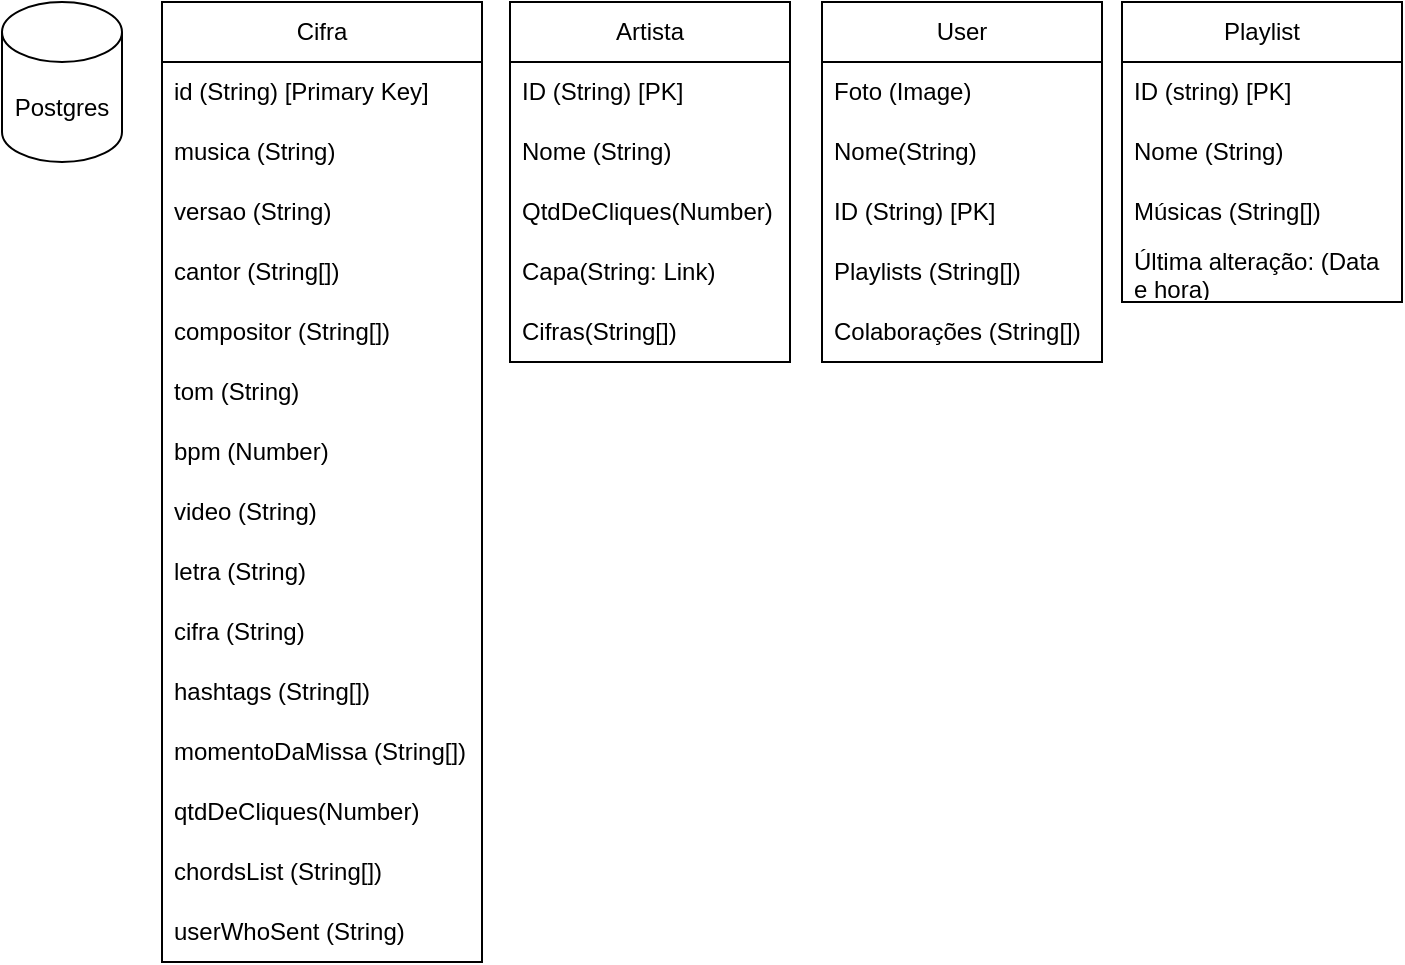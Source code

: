 <mxfile>
    <diagram name="Página-1" id="KAvhJZG7qQ8N-uu_cvAz">
        <mxGraphModel dx="263" dy="563" grid="1" gridSize="10" guides="1" tooltips="1" connect="1" arrows="1" fold="1" page="1" pageScale="1" pageWidth="827" pageHeight="1169" math="0" shadow="0">
            <root>
                <mxCell id="0"/>
                <mxCell id="1" parent="0"/>
                <mxCell id="r4SKTvl0sljqAjaJuwJ4-2" value="Cifra" style="swimlane;fontStyle=0;childLayout=stackLayout;horizontal=1;startSize=30;horizontalStack=0;resizeParent=1;resizeParentMax=0;resizeLast=0;collapsible=1;marginBottom=0;whiteSpace=wrap;html=1;" parent="1" vertex="1">
                    <mxGeometry x="170" y="120" width="160" height="480" as="geometry"/>
                </mxCell>
                <mxCell id="r4SKTvl0sljqAjaJuwJ4-3" value="id (String) [Primary Key]" style="text;strokeColor=none;fillColor=none;align=left;verticalAlign=middle;spacingLeft=4;spacingRight=4;overflow=hidden;points=[[0,0.5],[1,0.5]];portConstraint=eastwest;rotatable=0;whiteSpace=wrap;html=1;" parent="r4SKTvl0sljqAjaJuwJ4-2" vertex="1">
                    <mxGeometry y="30" width="160" height="30" as="geometry"/>
                </mxCell>
                <mxCell id="r4SKTvl0sljqAjaJuwJ4-9" value="musica (String)" style="text;strokeColor=none;fillColor=none;align=left;verticalAlign=middle;spacingLeft=4;spacingRight=4;overflow=hidden;points=[[0,0.5],[1,0.5]];portConstraint=eastwest;rotatable=0;whiteSpace=wrap;html=1;" parent="r4SKTvl0sljqAjaJuwJ4-2" vertex="1">
                    <mxGeometry y="60" width="160" height="30" as="geometry"/>
                </mxCell>
                <mxCell id="3" value="versao (String)" style="text;strokeColor=none;fillColor=none;align=left;verticalAlign=middle;spacingLeft=4;spacingRight=4;overflow=hidden;points=[[0,0.5],[1,0.5]];portConstraint=eastwest;rotatable=0;whiteSpace=wrap;html=1;" parent="r4SKTvl0sljqAjaJuwJ4-2" vertex="1">
                    <mxGeometry y="90" width="160" height="30" as="geometry"/>
                </mxCell>
                <mxCell id="r4SKTvl0sljqAjaJuwJ4-4" value="cantor (String[])" style="text;strokeColor=none;fillColor=none;align=left;verticalAlign=middle;spacingLeft=4;spacingRight=4;overflow=hidden;points=[[0,0.5],[1,0.5]];portConstraint=eastwest;rotatable=0;whiteSpace=wrap;html=1;" parent="r4SKTvl0sljqAjaJuwJ4-2" vertex="1">
                    <mxGeometry y="120" width="160" height="30" as="geometry"/>
                </mxCell>
                <mxCell id="2" value="compositor (String[])" style="text;strokeColor=none;fillColor=none;align=left;verticalAlign=middle;spacingLeft=4;spacingRight=4;overflow=hidden;points=[[0,0.5],[1,0.5]];portConstraint=eastwest;rotatable=0;whiteSpace=wrap;html=1;" parent="r4SKTvl0sljqAjaJuwJ4-2" vertex="1">
                    <mxGeometry y="150" width="160" height="30" as="geometry"/>
                </mxCell>
                <mxCell id="r4SKTvl0sljqAjaJuwJ4-7" value="tom (String)" style="text;strokeColor=none;fillColor=none;align=left;verticalAlign=middle;spacingLeft=4;spacingRight=4;overflow=hidden;points=[[0,0.5],[1,0.5]];portConstraint=eastwest;rotatable=0;whiteSpace=wrap;html=1;" parent="r4SKTvl0sljqAjaJuwJ4-2" vertex="1">
                    <mxGeometry y="180" width="160" height="30" as="geometry"/>
                </mxCell>
                <mxCell id="r4SKTvl0sljqAjaJuwJ4-12" value="bpm (Number)" style="text;strokeColor=none;fillColor=none;align=left;verticalAlign=middle;spacingLeft=4;spacingRight=4;overflow=hidden;points=[[0,0.5],[1,0.5]];portConstraint=eastwest;rotatable=0;whiteSpace=wrap;html=1;" parent="r4SKTvl0sljqAjaJuwJ4-2" vertex="1">
                    <mxGeometry y="210" width="160" height="30" as="geometry"/>
                </mxCell>
                <mxCell id="r4SKTvl0sljqAjaJuwJ4-11" value="video (String)" style="text;strokeColor=none;fillColor=none;align=left;verticalAlign=middle;spacingLeft=4;spacingRight=4;overflow=hidden;points=[[0,0.5],[1,0.5]];portConstraint=eastwest;rotatable=0;whiteSpace=wrap;html=1;" parent="r4SKTvl0sljqAjaJuwJ4-2" vertex="1">
                    <mxGeometry y="240" width="160" height="30" as="geometry"/>
                </mxCell>
                <mxCell id="5" value="letra (String)" style="text;strokeColor=none;fillColor=none;align=left;verticalAlign=middle;spacingLeft=4;spacingRight=4;overflow=hidden;points=[[0,0.5],[1,0.5]];portConstraint=eastwest;rotatable=0;whiteSpace=wrap;html=1;" parent="r4SKTvl0sljqAjaJuwJ4-2" vertex="1">
                    <mxGeometry y="270" width="160" height="30" as="geometry"/>
                </mxCell>
                <mxCell id="r4SKTvl0sljqAjaJuwJ4-8" value="cifra (String)" style="text;strokeColor=none;fillColor=none;align=left;verticalAlign=middle;spacingLeft=4;spacingRight=4;overflow=hidden;points=[[0,0.5],[1,0.5]];portConstraint=eastwest;rotatable=0;whiteSpace=wrap;html=1;" parent="r4SKTvl0sljqAjaJuwJ4-2" vertex="1">
                    <mxGeometry y="300" width="160" height="30" as="geometry"/>
                </mxCell>
                <mxCell id="r4SKTvl0sljqAjaJuwJ4-5" value="hashtags (String[])" style="text;strokeColor=none;fillColor=none;align=left;verticalAlign=middle;spacingLeft=4;spacingRight=4;overflow=hidden;points=[[0,0.5],[1,0.5]];portConstraint=eastwest;rotatable=0;whiteSpace=wrap;html=1;" parent="r4SKTvl0sljqAjaJuwJ4-2" vertex="1">
                    <mxGeometry y="330" width="160" height="30" as="geometry"/>
                </mxCell>
                <mxCell id="r4SKTvl0sljqAjaJuwJ4-10" value="momentoDaMissa (String[])" style="text;strokeColor=none;fillColor=none;align=left;verticalAlign=middle;spacingLeft=4;spacingRight=4;overflow=hidden;points=[[0,0.5],[1,0.5]];portConstraint=eastwest;rotatable=0;whiteSpace=wrap;html=1;" parent="r4SKTvl0sljqAjaJuwJ4-2" vertex="1">
                    <mxGeometry y="360" width="160" height="30" as="geometry"/>
                </mxCell>
                <mxCell id="r4SKTvl0sljqAjaJuwJ4-22" value="qtdDeCliques(Number)" style="text;strokeColor=none;fillColor=none;align=left;verticalAlign=middle;spacingLeft=4;spacingRight=4;overflow=hidden;points=[[0,0.5],[1,0.5]];portConstraint=eastwest;rotatable=0;whiteSpace=wrap;html=1;" parent="r4SKTvl0sljqAjaJuwJ4-2" vertex="1">
                    <mxGeometry y="390" width="160" height="30" as="geometry"/>
                </mxCell>
                <mxCell id="r4SKTvl0sljqAjaJuwJ4-13" value="chordsList (String[])" style="text;strokeColor=none;fillColor=none;align=left;verticalAlign=middle;spacingLeft=4;spacingRight=4;overflow=hidden;points=[[0,0.5],[1,0.5]];portConstraint=eastwest;rotatable=0;whiteSpace=wrap;html=1;" parent="r4SKTvl0sljqAjaJuwJ4-2" vertex="1">
                    <mxGeometry y="420" width="160" height="30" as="geometry"/>
                </mxCell>
                <mxCell id="6" value="userWhoSent (String)" style="text;strokeColor=none;fillColor=none;align=left;verticalAlign=middle;spacingLeft=4;spacingRight=4;overflow=hidden;points=[[0,0.5],[1,0.5]];portConstraint=eastwest;rotatable=0;whiteSpace=wrap;html=1;" parent="r4SKTvl0sljqAjaJuwJ4-2" vertex="1">
                    <mxGeometry y="450" width="160" height="30" as="geometry"/>
                </mxCell>
                <mxCell id="r4SKTvl0sljqAjaJuwJ4-6" value="Postgres" style="shape=cylinder3;whiteSpace=wrap;html=1;boundedLbl=1;backgroundOutline=1;size=15;" parent="1" vertex="1">
                    <mxGeometry x="90" y="120" width="60" height="80" as="geometry"/>
                </mxCell>
                <mxCell id="r4SKTvl0sljqAjaJuwJ4-14" value="Artista" style="swimlane;fontStyle=0;childLayout=stackLayout;horizontal=1;startSize=30;horizontalStack=0;resizeParent=1;resizeParentMax=0;resizeLast=0;collapsible=1;marginBottom=0;whiteSpace=wrap;html=1;" parent="1" vertex="1">
                    <mxGeometry x="344" y="120" width="140" height="180" as="geometry"/>
                </mxCell>
                <mxCell id="r4SKTvl0sljqAjaJuwJ4-15" value="ID (String) [PK]" style="text;strokeColor=none;fillColor=none;align=left;verticalAlign=middle;spacingLeft=4;spacingRight=4;overflow=hidden;points=[[0,0.5],[1,0.5]];portConstraint=eastwest;rotatable=0;whiteSpace=wrap;html=1;" parent="r4SKTvl0sljqAjaJuwJ4-14" vertex="1">
                    <mxGeometry y="30" width="140" height="30" as="geometry"/>
                </mxCell>
                <mxCell id="r4SKTvl0sljqAjaJuwJ4-16" value="Nome (String)" style="text;strokeColor=none;fillColor=none;align=left;verticalAlign=middle;spacingLeft=4;spacingRight=4;overflow=hidden;points=[[0,0.5],[1,0.5]];portConstraint=eastwest;rotatable=0;whiteSpace=wrap;html=1;" parent="r4SKTvl0sljqAjaJuwJ4-14" vertex="1">
                    <mxGeometry y="60" width="140" height="30" as="geometry"/>
                </mxCell>
                <mxCell id="r4SKTvl0sljqAjaJuwJ4-17" value="QtdDeCliques(Number)" style="text;strokeColor=none;fillColor=none;align=left;verticalAlign=middle;spacingLeft=4;spacingRight=4;overflow=hidden;points=[[0,0.5],[1,0.5]];portConstraint=eastwest;rotatable=0;whiteSpace=wrap;html=1;" parent="r4SKTvl0sljqAjaJuwJ4-14" vertex="1">
                    <mxGeometry y="90" width="140" height="30" as="geometry"/>
                </mxCell>
                <mxCell id="r4SKTvl0sljqAjaJuwJ4-23" value="Capa(String: Link)" style="text;strokeColor=none;fillColor=none;align=left;verticalAlign=middle;spacingLeft=4;spacingRight=4;overflow=hidden;points=[[0,0.5],[1,0.5]];portConstraint=eastwest;rotatable=0;whiteSpace=wrap;html=1;" parent="r4SKTvl0sljqAjaJuwJ4-14" vertex="1">
                    <mxGeometry y="120" width="140" height="30" as="geometry"/>
                </mxCell>
                <mxCell id="r4SKTvl0sljqAjaJuwJ4-24" value="Cifras(String[])" style="text;strokeColor=none;fillColor=none;align=left;verticalAlign=middle;spacingLeft=4;spacingRight=4;overflow=hidden;points=[[0,0.5],[1,0.5]];portConstraint=eastwest;rotatable=0;whiteSpace=wrap;html=1;" parent="r4SKTvl0sljqAjaJuwJ4-14" vertex="1">
                    <mxGeometry y="150" width="140" height="30" as="geometry"/>
                </mxCell>
                <mxCell id="r4SKTvl0sljqAjaJuwJ4-18" value="User" style="swimlane;fontStyle=0;childLayout=stackLayout;horizontal=1;startSize=30;horizontalStack=0;resizeParent=1;resizeParentMax=0;resizeLast=0;collapsible=1;marginBottom=0;whiteSpace=wrap;html=1;" parent="1" vertex="1">
                    <mxGeometry x="500" y="120" width="140" height="180" as="geometry"/>
                </mxCell>
                <mxCell id="r4SKTvl0sljqAjaJuwJ4-27" value="Foto (Image)" style="text;strokeColor=none;fillColor=none;align=left;verticalAlign=middle;spacingLeft=4;spacingRight=4;overflow=hidden;points=[[0,0.5],[1,0.5]];portConstraint=eastwest;rotatable=0;whiteSpace=wrap;html=1;" parent="r4SKTvl0sljqAjaJuwJ4-18" vertex="1">
                    <mxGeometry y="30" width="140" height="30" as="geometry"/>
                </mxCell>
                <mxCell id="r4SKTvl0sljqAjaJuwJ4-28" value="Nome(String)" style="text;strokeColor=none;fillColor=none;align=left;verticalAlign=middle;spacingLeft=4;spacingRight=4;overflow=hidden;points=[[0,0.5],[1,0.5]];portConstraint=eastwest;rotatable=0;whiteSpace=wrap;html=1;" parent="r4SKTvl0sljqAjaJuwJ4-18" vertex="1">
                    <mxGeometry y="60" width="140" height="30" as="geometry"/>
                </mxCell>
                <mxCell id="r4SKTvl0sljqAjaJuwJ4-19" value="ID (String) [PK]" style="text;strokeColor=none;fillColor=none;align=left;verticalAlign=middle;spacingLeft=4;spacingRight=4;overflow=hidden;points=[[0,0.5],[1,0.5]];portConstraint=eastwest;rotatable=0;whiteSpace=wrap;html=1;" parent="r4SKTvl0sljqAjaJuwJ4-18" vertex="1">
                    <mxGeometry y="90" width="140" height="30" as="geometry"/>
                </mxCell>
                <mxCell id="r4SKTvl0sljqAjaJuwJ4-20" value="Playlists (String[])" style="text;strokeColor=none;fillColor=none;align=left;verticalAlign=middle;spacingLeft=4;spacingRight=4;overflow=hidden;points=[[0,0.5],[1,0.5]];portConstraint=eastwest;rotatable=0;whiteSpace=wrap;html=1;" parent="r4SKTvl0sljqAjaJuwJ4-18" vertex="1">
                    <mxGeometry y="120" width="140" height="30" as="geometry"/>
                </mxCell>
                <mxCell id="r4SKTvl0sljqAjaJuwJ4-21" value="Colaborações (String[])" style="text;strokeColor=none;fillColor=none;align=left;verticalAlign=middle;spacingLeft=4;spacingRight=4;overflow=hidden;points=[[0,0.5],[1,0.5]];portConstraint=eastwest;rotatable=0;whiteSpace=wrap;html=1;" parent="r4SKTvl0sljqAjaJuwJ4-18" vertex="1">
                    <mxGeometry y="150" width="140" height="30" as="geometry"/>
                </mxCell>
                <mxCell id="8uBHSdfMXfHnkFeiEyJg-1" value="Playlist" style="swimlane;fontStyle=0;childLayout=stackLayout;horizontal=1;startSize=30;horizontalStack=0;resizeParent=1;resizeParentMax=0;resizeLast=0;collapsible=1;marginBottom=0;whiteSpace=wrap;html=1;" parent="1" vertex="1">
                    <mxGeometry x="650" y="120" width="140" height="150" as="geometry"/>
                </mxCell>
                <mxCell id="8uBHSdfMXfHnkFeiEyJg-2" value="ID (string) [PK]" style="text;strokeColor=none;fillColor=none;align=left;verticalAlign=middle;spacingLeft=4;spacingRight=4;overflow=hidden;points=[[0,0.5],[1,0.5]];portConstraint=eastwest;rotatable=0;whiteSpace=wrap;html=1;" parent="8uBHSdfMXfHnkFeiEyJg-1" vertex="1">
                    <mxGeometry y="30" width="140" height="30" as="geometry"/>
                </mxCell>
                <mxCell id="8uBHSdfMXfHnkFeiEyJg-3" value="Nome (String)" style="text;strokeColor=none;fillColor=none;align=left;verticalAlign=middle;spacingLeft=4;spacingRight=4;overflow=hidden;points=[[0,0.5],[1,0.5]];portConstraint=eastwest;rotatable=0;whiteSpace=wrap;html=1;" parent="8uBHSdfMXfHnkFeiEyJg-1" vertex="1">
                    <mxGeometry y="60" width="140" height="30" as="geometry"/>
                </mxCell>
                <mxCell id="8uBHSdfMXfHnkFeiEyJg-4" value="Músicas (String[])" style="text;strokeColor=none;fillColor=none;align=left;verticalAlign=middle;spacingLeft=4;spacingRight=4;overflow=hidden;points=[[0,0.5],[1,0.5]];portConstraint=eastwest;rotatable=0;whiteSpace=wrap;html=1;" parent="8uBHSdfMXfHnkFeiEyJg-1" vertex="1">
                    <mxGeometry y="90" width="140" height="30" as="geometry"/>
                </mxCell>
                <mxCell id="8uBHSdfMXfHnkFeiEyJg-5" value="Última alteração: (Data e hora)" style="text;strokeColor=none;fillColor=none;align=left;verticalAlign=middle;spacingLeft=4;spacingRight=4;overflow=hidden;points=[[0,0.5],[1,0.5]];portConstraint=eastwest;rotatable=0;whiteSpace=wrap;html=1;" parent="8uBHSdfMXfHnkFeiEyJg-1" vertex="1">
                    <mxGeometry y="120" width="140" height="30" as="geometry"/>
                </mxCell>
            </root>
        </mxGraphModel>
    </diagram>
</mxfile>